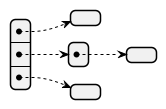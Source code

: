 {
  "sha1": "kg39mj0dhsmmuskju9n9ex9b6zdr9q7",
  "insertion": {
    "when": "2024-06-03T18:59:32.957Z",
    "url": "https://forum.plantuml.net/14407/differences-between-png-outputs-circles-json-yaml-diagram",
    "user": "plantuml@gmail.com"
  }
}
@startjson
[
  [],
  [[]],
  []
]
@endjson
